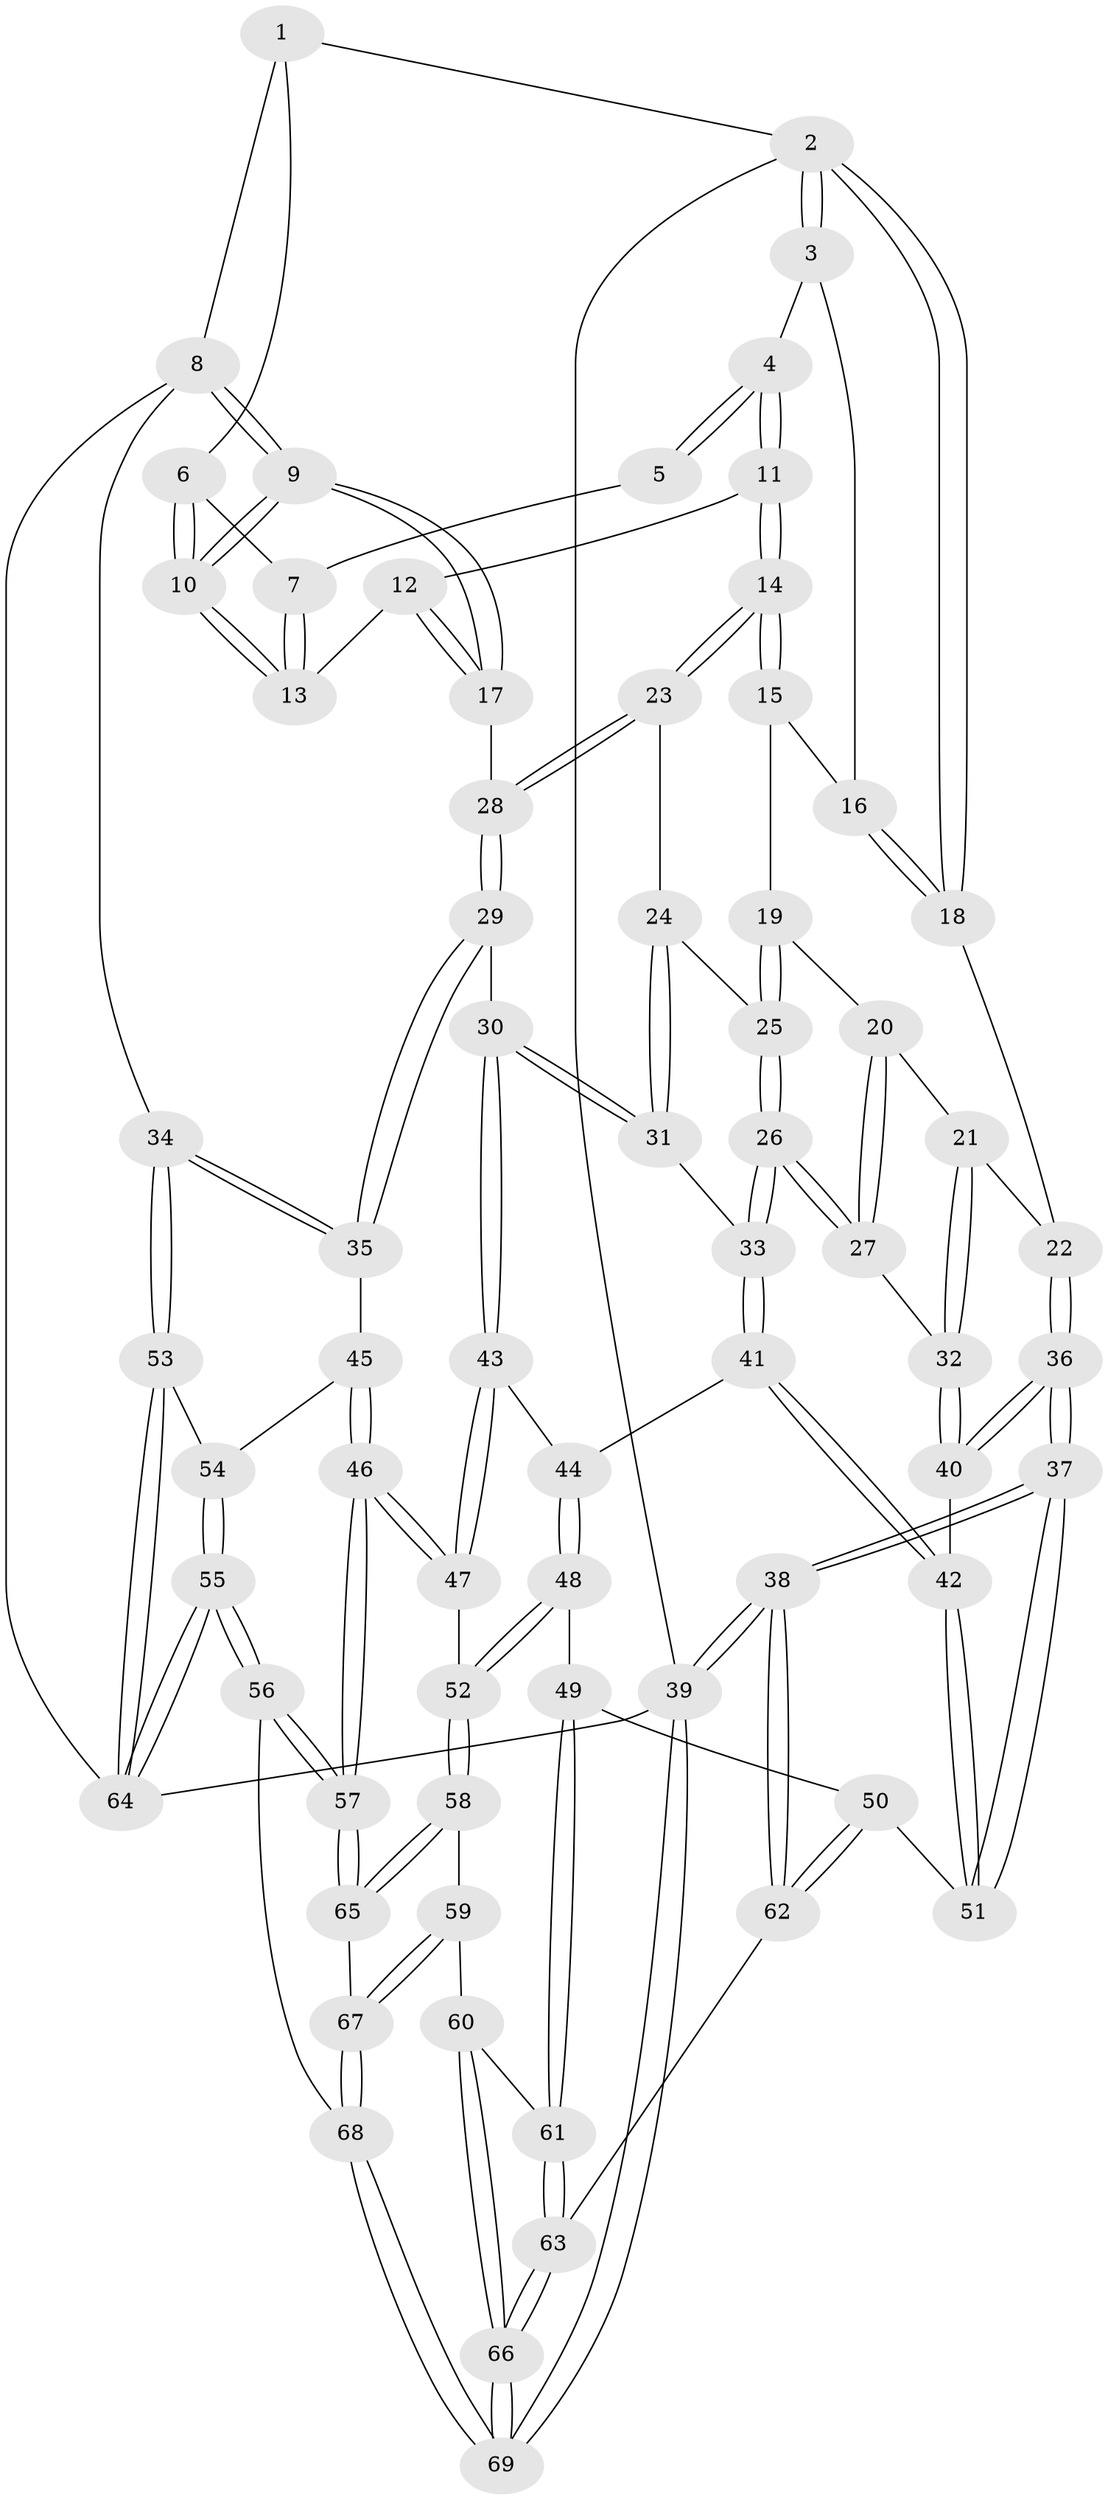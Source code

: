 // Generated by graph-tools (version 1.1) at 2025/27/03/09/25 03:27:09]
// undirected, 69 vertices, 169 edges
graph export_dot {
graph [start="1"]
  node [color=gray90,style=filled];
  1 [pos="+1+0"];
  2 [pos="+0+0"];
  3 [pos="+0.3970673354327843+0"];
  4 [pos="+0.5423576287994942+0"];
  5 [pos="+0.9051500535053839+0"];
  6 [pos="+0.9548160247803357+0.09689599608272283"];
  7 [pos="+0.8570197255893564+0.05640449172174108"];
  8 [pos="+1+0.3502666728721894"];
  9 [pos="+1+0.3461179634652385"];
  10 [pos="+1+0.27246180630144406"];
  11 [pos="+0.5835005239927366+0.16834171802764197"];
  12 [pos="+0.7608816718944333+0.14494976350675468"];
  13 [pos="+0.8321034218230758+0.10453885590888456"];
  14 [pos="+0.5792265783245553+0.18134969423194647"];
  15 [pos="+0.3041240483889255+0.22490276542085172"];
  16 [pos="+0.28034725770294133+0.2060759996747212"];
  17 [pos="+0.9860509258672503+0.3751932823992662"];
  18 [pos="+0+0.024970947486207026"];
  19 [pos="+0.30276129951006425+0.2438051203898537"];
  20 [pos="+0.26406925523600855+0.3123256365045832"];
  21 [pos="+0.10232792691056823+0.40485191813890176"];
  22 [pos="+0+0.25222285739324857"];
  23 [pos="+0.5902946850839522+0.23608185643912744"];
  24 [pos="+0.565888269952137+0.3126712324116462"];
  25 [pos="+0.3935644857737901+0.445221969808419"];
  26 [pos="+0.3657049152689773+0.5031481066788844"];
  27 [pos="+0.2687487885040655+0.48828312954335695"];
  28 [pos="+0.8908250424641161+0.4185914222486615"];
  29 [pos="+0.799551622040423+0.5546105765045636"];
  30 [pos="+0.6512048154014858+0.5681307409435287"];
  31 [pos="+0.6311869034644912+0.5481411045608803"];
  32 [pos="+0.19805762855750694+0.4979405491889281"];
  33 [pos="+0.38359740465148934+0.5347626558120671"];
  34 [pos="+1+0.6494163202118485"];
  35 [pos="+0.8641162351796755+0.7032253918006666"];
  36 [pos="+0+0.6254749425771201"];
  37 [pos="+0+0.7629033761244496"];
  38 [pos="+0+0.8693543372183927"];
  39 [pos="+0+1"];
  40 [pos="+0.15047209101613568+0.6164853866849298"];
  41 [pos="+0.3831347055308617+0.6320191142621413"];
  42 [pos="+0.1946729349324884+0.7053894238581958"];
  43 [pos="+0.6293007108852342+0.6188079384512193"];
  44 [pos="+0.4238084077639198+0.6995362339951386"];
  45 [pos="+0.8566556942550619+0.7342457277923269"];
  46 [pos="+0.7640059594958758+0.8287134896258975"];
  47 [pos="+0.6322837735726726+0.7618757296173744"];
  48 [pos="+0.4276184096059955+0.7467425798040211"];
  49 [pos="+0.40538470832916035+0.7712836051494889"];
  50 [pos="+0.19936587307066286+0.7658558249994682"];
  51 [pos="+0.1918946967065605+0.7306990644148923"];
  52 [pos="+0.549475435657078+0.8138074230386021"];
  53 [pos="+1+0.7620398914101172"];
  54 [pos="+0.911220448017804+0.7912527271732114"];
  55 [pos="+1+1"];
  56 [pos="+0.7807587031553207+1"];
  57 [pos="+0.7599272360306891+1"];
  58 [pos="+0.5480796041526657+0.8834765930411699"];
  59 [pos="+0.4286243763058836+0.932498242341548"];
  60 [pos="+0.4111706233723965+0.9140007734486245"];
  61 [pos="+0.37790614019843094+0.8479928819976971"];
  62 [pos="+0.18595900376687563+0.8584309153301248"];
  63 [pos="+0.2120128157874856+0.900284589097132"];
  64 [pos="+1+1"];
  65 [pos="+0.5770763479171207+0.9263239478972661"];
  66 [pos="+0.22086242978943071+0.9910717611737285"];
  67 [pos="+0.4258451593061972+1"];
  68 [pos="+0.3974054307734125+1"];
  69 [pos="+0.20746541962098633+1"];
  1 -- 2;
  1 -- 6;
  1 -- 8;
  2 -- 3;
  2 -- 3;
  2 -- 18;
  2 -- 18;
  2 -- 39;
  3 -- 4;
  3 -- 16;
  4 -- 5;
  4 -- 5;
  4 -- 11;
  4 -- 11;
  5 -- 7;
  6 -- 7;
  6 -- 10;
  6 -- 10;
  7 -- 13;
  7 -- 13;
  8 -- 9;
  8 -- 9;
  8 -- 34;
  8 -- 64;
  9 -- 10;
  9 -- 10;
  9 -- 17;
  9 -- 17;
  10 -- 13;
  10 -- 13;
  11 -- 12;
  11 -- 14;
  11 -- 14;
  12 -- 13;
  12 -- 17;
  12 -- 17;
  14 -- 15;
  14 -- 15;
  14 -- 23;
  14 -- 23;
  15 -- 16;
  15 -- 19;
  16 -- 18;
  16 -- 18;
  17 -- 28;
  18 -- 22;
  19 -- 20;
  19 -- 25;
  19 -- 25;
  20 -- 21;
  20 -- 27;
  20 -- 27;
  21 -- 22;
  21 -- 32;
  21 -- 32;
  22 -- 36;
  22 -- 36;
  23 -- 24;
  23 -- 28;
  23 -- 28;
  24 -- 25;
  24 -- 31;
  24 -- 31;
  25 -- 26;
  25 -- 26;
  26 -- 27;
  26 -- 27;
  26 -- 33;
  26 -- 33;
  27 -- 32;
  28 -- 29;
  28 -- 29;
  29 -- 30;
  29 -- 35;
  29 -- 35;
  30 -- 31;
  30 -- 31;
  30 -- 43;
  30 -- 43;
  31 -- 33;
  32 -- 40;
  32 -- 40;
  33 -- 41;
  33 -- 41;
  34 -- 35;
  34 -- 35;
  34 -- 53;
  34 -- 53;
  35 -- 45;
  36 -- 37;
  36 -- 37;
  36 -- 40;
  36 -- 40;
  37 -- 38;
  37 -- 38;
  37 -- 51;
  37 -- 51;
  38 -- 39;
  38 -- 39;
  38 -- 62;
  38 -- 62;
  39 -- 69;
  39 -- 69;
  39 -- 64;
  40 -- 42;
  41 -- 42;
  41 -- 42;
  41 -- 44;
  42 -- 51;
  42 -- 51;
  43 -- 44;
  43 -- 47;
  43 -- 47;
  44 -- 48;
  44 -- 48;
  45 -- 46;
  45 -- 46;
  45 -- 54;
  46 -- 47;
  46 -- 47;
  46 -- 57;
  46 -- 57;
  47 -- 52;
  48 -- 49;
  48 -- 52;
  48 -- 52;
  49 -- 50;
  49 -- 61;
  49 -- 61;
  50 -- 51;
  50 -- 62;
  50 -- 62;
  52 -- 58;
  52 -- 58;
  53 -- 54;
  53 -- 64;
  53 -- 64;
  54 -- 55;
  54 -- 55;
  55 -- 56;
  55 -- 56;
  55 -- 64;
  55 -- 64;
  56 -- 57;
  56 -- 57;
  56 -- 68;
  57 -- 65;
  57 -- 65;
  58 -- 59;
  58 -- 65;
  58 -- 65;
  59 -- 60;
  59 -- 67;
  59 -- 67;
  60 -- 61;
  60 -- 66;
  60 -- 66;
  61 -- 63;
  61 -- 63;
  62 -- 63;
  63 -- 66;
  63 -- 66;
  65 -- 67;
  66 -- 69;
  66 -- 69;
  67 -- 68;
  67 -- 68;
  68 -- 69;
  68 -- 69;
}
